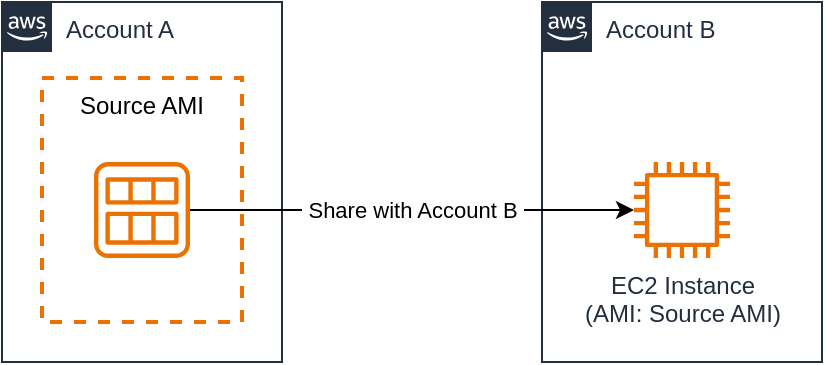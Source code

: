 <mxfile version="22.1.16" type="device">
  <diagram name="Page-1" id="e-qlTSm_JzKPl37StMg4">
    <mxGraphModel dx="1084" dy="1184" grid="1" gridSize="10" guides="1" tooltips="1" connect="1" arrows="1" fold="1" page="1" pageScale="1" pageWidth="850" pageHeight="1100" math="0" shadow="0">
      <root>
        <mxCell id="0" />
        <mxCell id="1" parent="0" />
        <mxCell id="BXRRf0xmkd7hxq-maEUf-2" value="Account A" style="points=[[0,0],[0.25,0],[0.5,0],[0.75,0],[1,0],[1,0.25],[1,0.5],[1,0.75],[1,1],[0.75,1],[0.5,1],[0.25,1],[0,1],[0,0.75],[0,0.5],[0,0.25]];outlineConnect=0;gradientColor=none;html=1;whiteSpace=wrap;fontSize=12;fontStyle=0;container=1;pointerEvents=0;collapsible=0;recursiveResize=0;shape=mxgraph.aws4.group;grIcon=mxgraph.aws4.group_aws_cloud_alt;strokeColor=#232F3E;fillColor=none;verticalAlign=top;align=left;spacingLeft=30;fontColor=#232F3E;dashed=0;" vertex="1" parent="1">
          <mxGeometry x="130" y="270" width="140" height="180" as="geometry" />
        </mxCell>
        <mxCell id="BXRRf0xmkd7hxq-maEUf-5" value="Source AMI" style="rounded=0;whiteSpace=wrap;html=1;dashed=1;fillColor=none;verticalAlign=top;strokeColor=#ED7100;strokeWidth=2;" vertex="1" parent="BXRRf0xmkd7hxq-maEUf-2">
          <mxGeometry x="20" y="38" width="100" height="122" as="geometry" />
        </mxCell>
        <mxCell id="BXRRf0xmkd7hxq-maEUf-4" value="" style="sketch=0;outlineConnect=0;fontColor=#232F3E;gradientColor=none;fillColor=#ED7100;strokeColor=none;dashed=0;verticalLabelPosition=bottom;verticalAlign=top;align=center;html=1;fontSize=12;fontStyle=0;aspect=fixed;pointerEvents=1;shape=mxgraph.aws4.ami;" vertex="1" parent="BXRRf0xmkd7hxq-maEUf-2">
          <mxGeometry x="46" y="80" width="48" height="48" as="geometry" />
        </mxCell>
        <mxCell id="BXRRf0xmkd7hxq-maEUf-6" value="Account B" style="points=[[0,0],[0.25,0],[0.5,0],[0.75,0],[1,0],[1,0.25],[1,0.5],[1,0.75],[1,1],[0.75,1],[0.5,1],[0.25,1],[0,1],[0,0.75],[0,0.5],[0,0.25]];outlineConnect=0;gradientColor=none;html=1;whiteSpace=wrap;fontSize=12;fontStyle=0;container=1;pointerEvents=0;collapsible=0;recursiveResize=0;shape=mxgraph.aws4.group;grIcon=mxgraph.aws4.group_aws_cloud_alt;strokeColor=#232F3E;fillColor=none;verticalAlign=top;align=left;spacingLeft=30;fontColor=#232F3E;dashed=0;" vertex="1" parent="1">
          <mxGeometry x="400" y="270" width="140" height="180" as="geometry" />
        </mxCell>
        <mxCell id="BXRRf0xmkd7hxq-maEUf-9" value="EC2 Instance&lt;br&gt;(AMI: Source AMI)" style="sketch=0;outlineConnect=0;fontColor=#232F3E;gradientColor=none;fillColor=#ED7100;strokeColor=none;dashed=0;verticalLabelPosition=bottom;verticalAlign=top;align=center;html=1;fontSize=12;fontStyle=0;aspect=fixed;pointerEvents=1;shape=mxgraph.aws4.instance2;" vertex="1" parent="BXRRf0xmkd7hxq-maEUf-6">
          <mxGeometry x="46" y="80" width="48" height="48" as="geometry" />
        </mxCell>
        <mxCell id="BXRRf0xmkd7hxq-maEUf-10" value="&amp;nbsp;Share with Account B&amp;nbsp;" style="edgeStyle=orthogonalEdgeStyle;rounded=0;orthogonalLoop=1;jettySize=auto;html=1;" edge="1" parent="1" source="BXRRf0xmkd7hxq-maEUf-4" target="BXRRf0xmkd7hxq-maEUf-9">
          <mxGeometry relative="1" as="geometry" />
        </mxCell>
      </root>
    </mxGraphModel>
  </diagram>
</mxfile>

